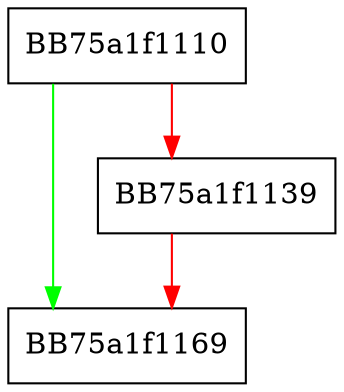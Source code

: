 digraph register_types {
  node [shape="box"];
  graph [splines=ortho];
  BB75a1f1110 -> BB75a1f1169 [color="green"];
  BB75a1f1110 -> BB75a1f1139 [color="red"];
  BB75a1f1139 -> BB75a1f1169 [color="red"];
}